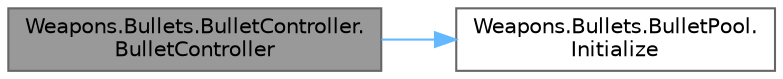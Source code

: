 digraph "Weapons.Bullets.BulletController.BulletController"
{
 // LATEX_PDF_SIZE
  bgcolor="transparent";
  edge [fontname=Helvetica,fontsize=10,labelfontname=Helvetica,labelfontsize=10];
  node [fontname=Helvetica,fontsize=10,shape=box,height=0.2,width=0.4];
  rankdir="LR";
  Node1 [id="Node000001",label="Weapons.Bullets.BulletController.\lBulletController",height=0.2,width=0.4,color="gray40", fillcolor="grey60", style="filled", fontcolor="black",tooltip=" "];
  Node1 -> Node2 [id="edge1_Node000001_Node000002",color="steelblue1",style="solid",tooltip=" "];
  Node2 [id="Node000002",label="Weapons.Bullets.BulletPool.\lInitialize",height=0.2,width=0.4,color="grey40", fillcolor="white", style="filled",URL="$classWeapons_1_1Bullets_1_1BulletPool.html#aa98737d9490b4100c1ce522050406934",tooltip="初期化"];
}
